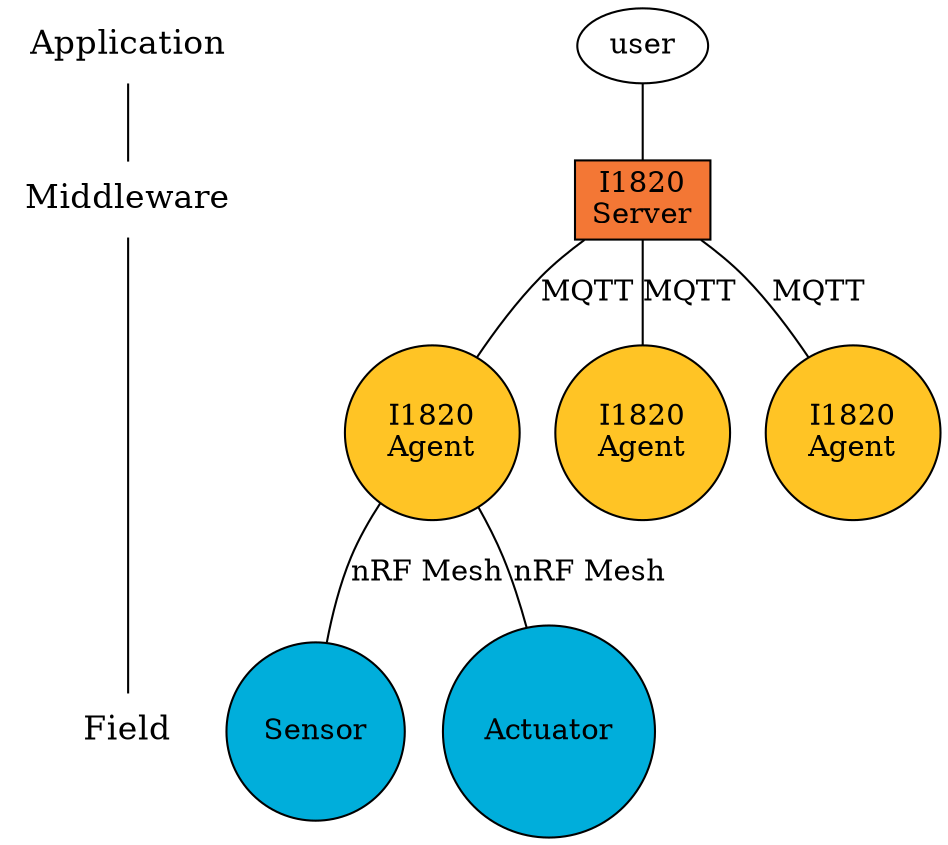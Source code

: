 graph architecture {
	{
		node [shape=plaintext, fontsize=16];
		/* the time-line graph */
		"Application" -- "Middleware" -- "Field";
	}

	{
		rank=same;
		"Middleware"; i1820;
	}

	{
		rank=same;
		agent1; agent2; agent3;
	}

	{
		rank=same
		"Application"; user;
	}

	{
		rank=same;
		"Field"; t11; t12;
	}

	user -- i1820;
	i1820 -- agent1 [label="MQTT"];
	i1820 -- agent2 [label="MQTT"];
	i1820 -- agent3 [label="MQTT"];
	agent1 -- t11 [label="nRF Mesh"];
	agent1 -- t12 [label="nRF Mesh"];

	i1820 [shape=box, label="I1820\nServer", fillcolor="#f37735", style=filled];
	agent1 [shape=circle, label="I1820\nAgent", fillcolor="#ffc425", style=filled];
	agent2 [shape=circle, label="I1820\nAgent", fillcolor="#ffc425", style=filled];
	agent3 [shape=circle, label="I1820\nAgent", fillcolor="#ffc425", style=filled];
	t11 [shape=circle, label="Sensor", fillcolor="#00aedb", style=filled];
	t12 [shape=circle, label="Actuator", fillcolor="#00aedb", style=filled];
}
